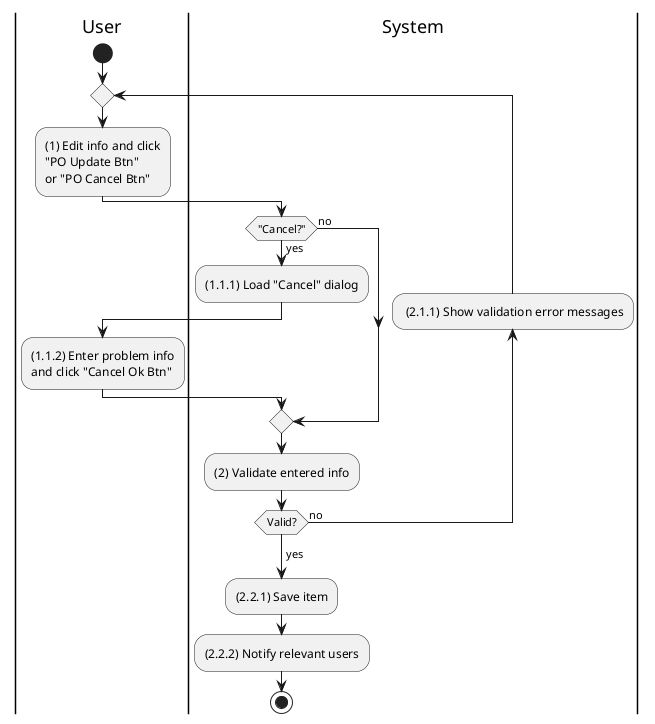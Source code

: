 @startuml purchase-order-update
|u|User
|s|System

|u|
start
repeat
    :(1) Edit info and click\n"PO Update Btn"\nor "PO Cancel Btn";
    |s|
    if ("Cancel?") then (yes)
        :(1.1.1) Load "Cancel" dialog;
        |u|
        :(1.1.2) Enter problem info\nand click "Cancel Ok Btn";
    else (no)
    endif
    |s|
    :(2) Validate entered info;
    backward: (2.1.1) Show validation error messages;
repeat while (Valid?) is (no)
->yes;
:(2.2.1) Save item;
:(2.2.2) Notify relevant users;
stop
@enduml
